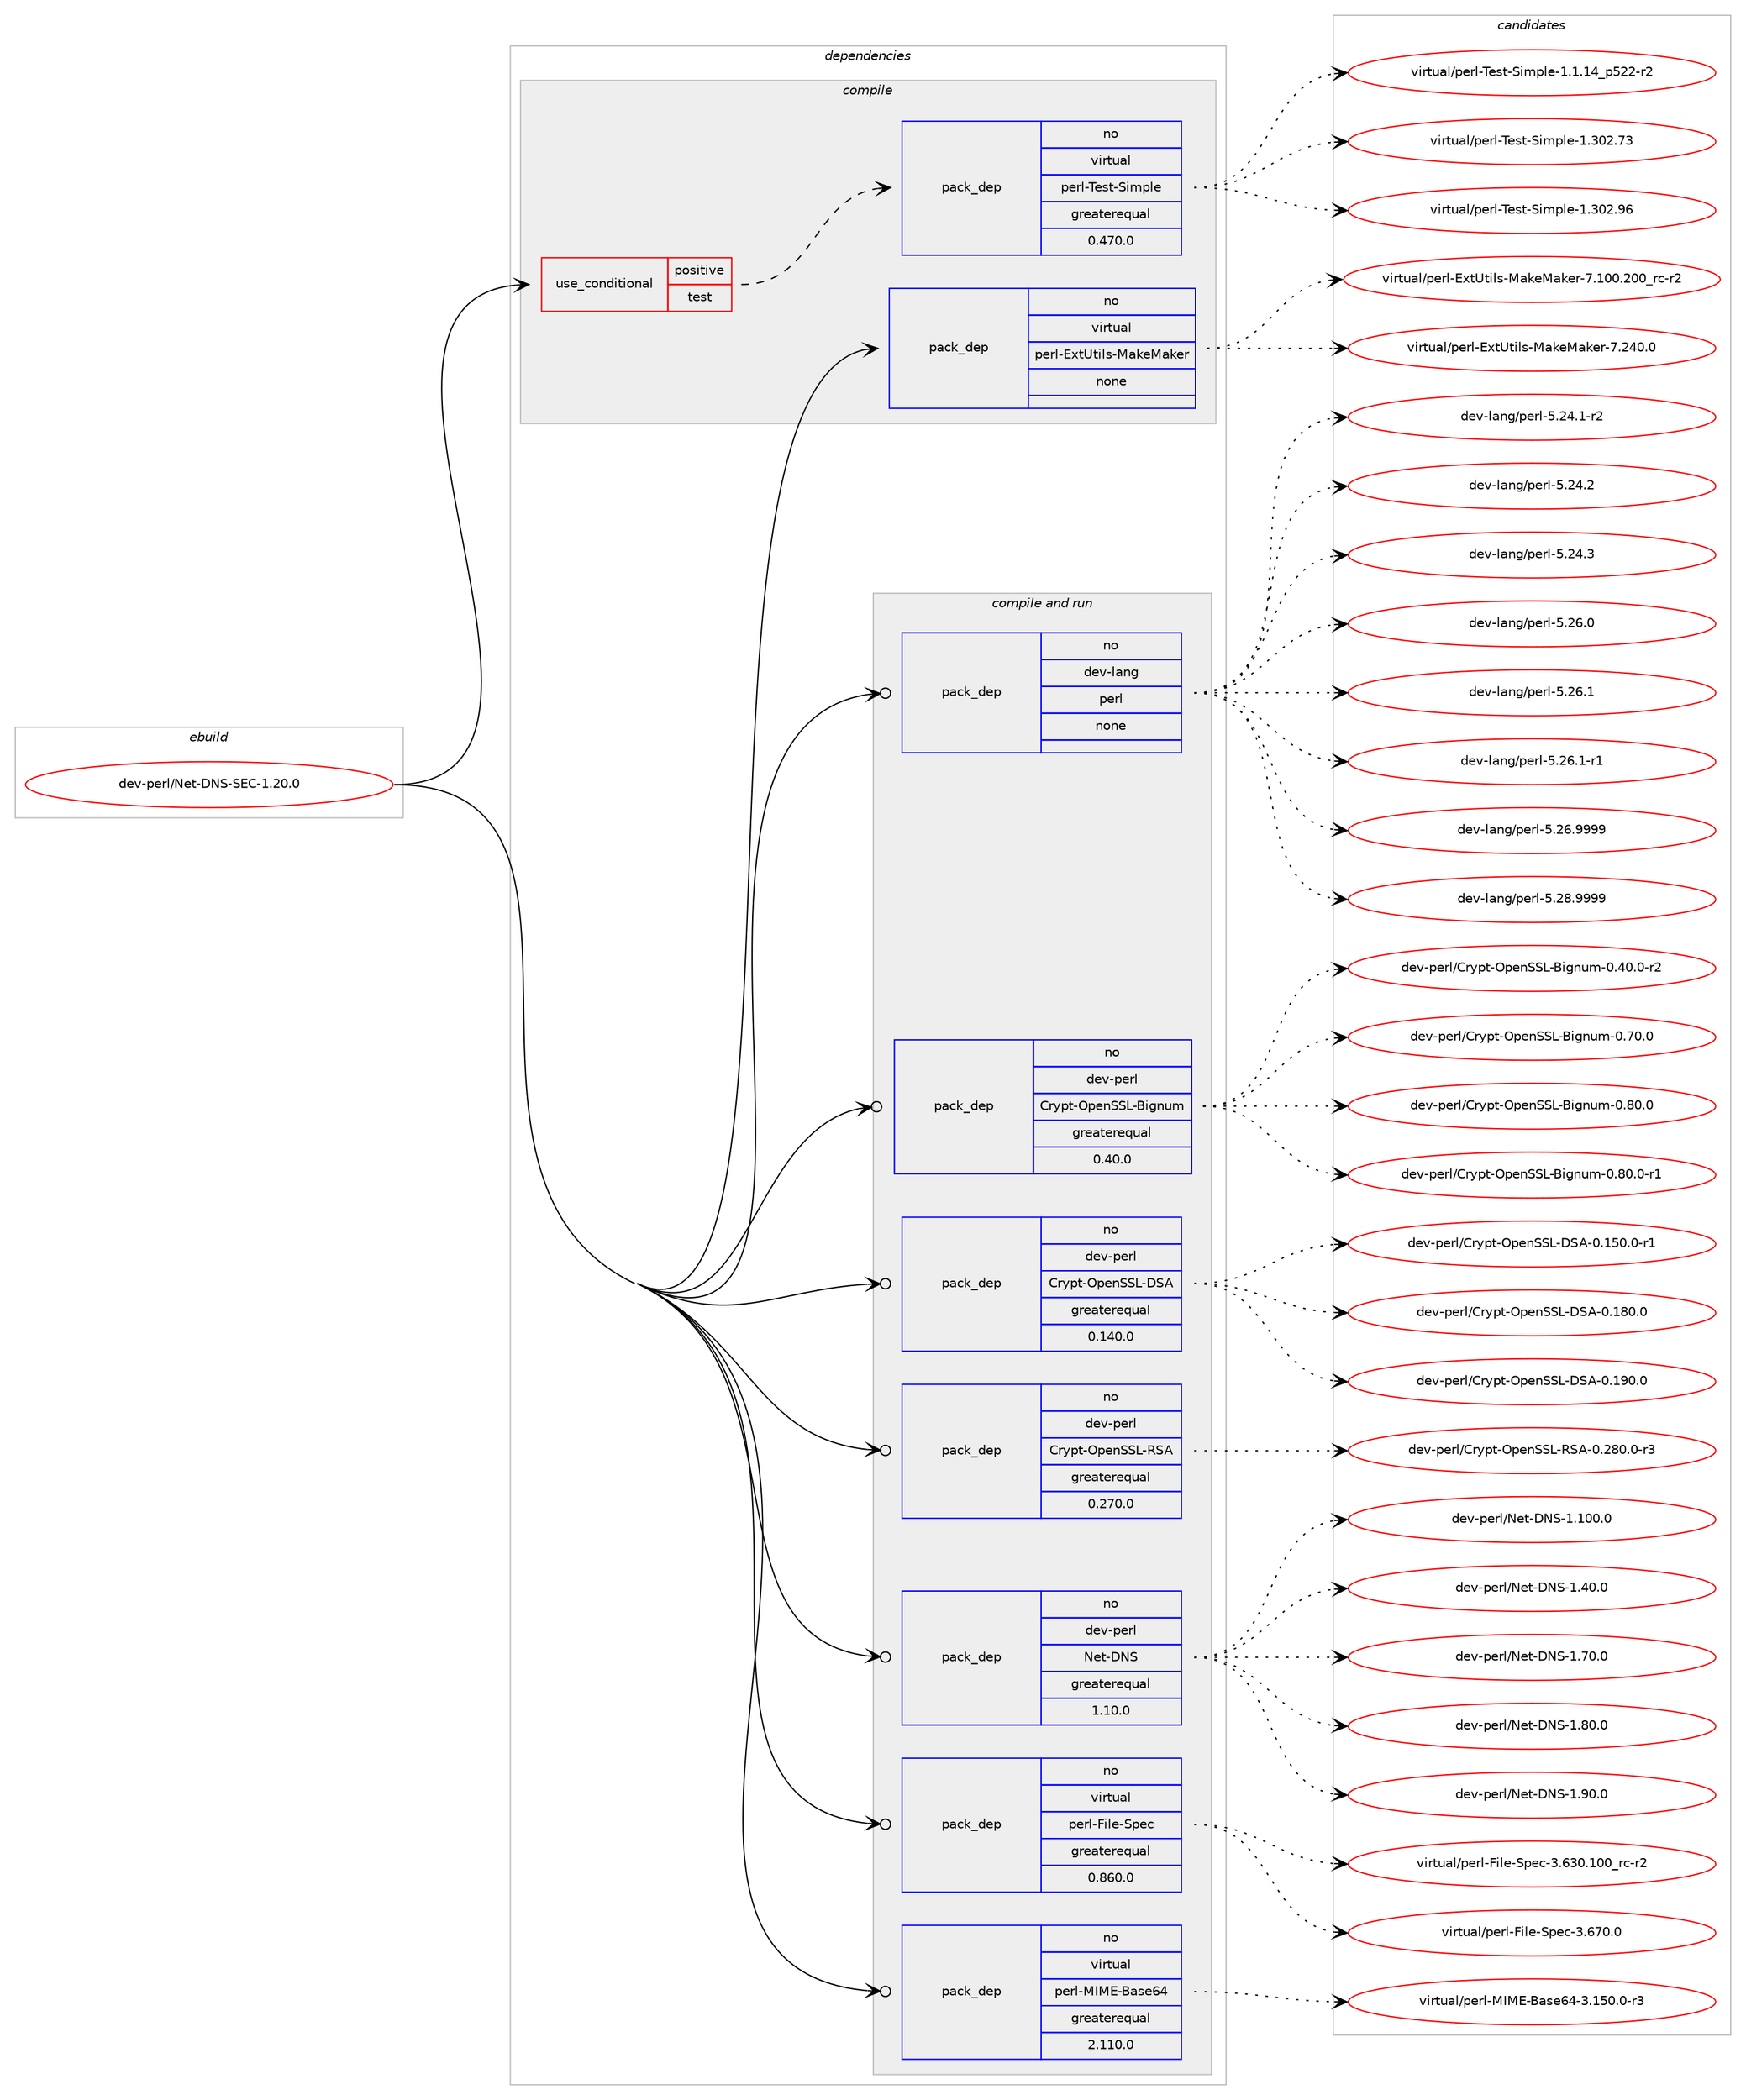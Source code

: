 digraph prolog {

# *************
# Graph options
# *************

newrank=true;
concentrate=true;
compound=true;
graph [rankdir=LR,fontname=Helvetica,fontsize=10,ranksep=1.5];#, ranksep=2.5, nodesep=0.2];
edge  [arrowhead=vee];
node  [fontname=Helvetica,fontsize=10];

# **********
# The ebuild
# **********

subgraph cluster_leftcol {
color=gray;
rank=same;
label=<<i>ebuild</i>>;
id [label="dev-perl/Net-DNS-SEC-1.20.0", color=red, width=4, href="../dev-perl/Net-DNS-SEC-1.20.0.svg"];
}

# ****************
# The dependencies
# ****************

subgraph cluster_midcol {
color=gray;
label=<<i>dependencies</i>>;
subgraph cluster_compile {
fillcolor="#eeeeee";
style=filled;
label=<<i>compile</i>>;
subgraph cond27747 {
dependency136016 [label=<<TABLE BORDER="0" CELLBORDER="1" CELLSPACING="0" CELLPADDING="4"><TR><TD ROWSPAN="3" CELLPADDING="10">use_conditional</TD></TR><TR><TD>positive</TD></TR><TR><TD>test</TD></TR></TABLE>>, shape=none, color=red];
subgraph pack104583 {
dependency136017 [label=<<TABLE BORDER="0" CELLBORDER="1" CELLSPACING="0" CELLPADDING="4" WIDTH="220"><TR><TD ROWSPAN="6" CELLPADDING="30">pack_dep</TD></TR><TR><TD WIDTH="110">no</TD></TR><TR><TD>virtual</TD></TR><TR><TD>perl-Test-Simple</TD></TR><TR><TD>greaterequal</TD></TR><TR><TD>0.470.0</TD></TR></TABLE>>, shape=none, color=blue];
}
dependency136016:e -> dependency136017:w [weight=20,style="dashed",arrowhead="vee"];
}
id:e -> dependency136016:w [weight=20,style="solid",arrowhead="vee"];
subgraph pack104584 {
dependency136018 [label=<<TABLE BORDER="0" CELLBORDER="1" CELLSPACING="0" CELLPADDING="4" WIDTH="220"><TR><TD ROWSPAN="6" CELLPADDING="30">pack_dep</TD></TR><TR><TD WIDTH="110">no</TD></TR><TR><TD>virtual</TD></TR><TR><TD>perl-ExtUtils-MakeMaker</TD></TR><TR><TD>none</TD></TR><TR><TD></TD></TR></TABLE>>, shape=none, color=blue];
}
id:e -> dependency136018:w [weight=20,style="solid",arrowhead="vee"];
}
subgraph cluster_compileandrun {
fillcolor="#eeeeee";
style=filled;
label=<<i>compile and run</i>>;
subgraph pack104585 {
dependency136019 [label=<<TABLE BORDER="0" CELLBORDER="1" CELLSPACING="0" CELLPADDING="4" WIDTH="220"><TR><TD ROWSPAN="6" CELLPADDING="30">pack_dep</TD></TR><TR><TD WIDTH="110">no</TD></TR><TR><TD>dev-lang</TD></TR><TR><TD>perl</TD></TR><TR><TD>none</TD></TR><TR><TD></TD></TR></TABLE>>, shape=none, color=blue];
}
id:e -> dependency136019:w [weight=20,style="solid",arrowhead="odotvee"];
subgraph pack104586 {
dependency136020 [label=<<TABLE BORDER="0" CELLBORDER="1" CELLSPACING="0" CELLPADDING="4" WIDTH="220"><TR><TD ROWSPAN="6" CELLPADDING="30">pack_dep</TD></TR><TR><TD WIDTH="110">no</TD></TR><TR><TD>dev-perl</TD></TR><TR><TD>Crypt-OpenSSL-Bignum</TD></TR><TR><TD>greaterequal</TD></TR><TR><TD>0.40.0</TD></TR></TABLE>>, shape=none, color=blue];
}
id:e -> dependency136020:w [weight=20,style="solid",arrowhead="odotvee"];
subgraph pack104587 {
dependency136021 [label=<<TABLE BORDER="0" CELLBORDER="1" CELLSPACING="0" CELLPADDING="4" WIDTH="220"><TR><TD ROWSPAN="6" CELLPADDING="30">pack_dep</TD></TR><TR><TD WIDTH="110">no</TD></TR><TR><TD>dev-perl</TD></TR><TR><TD>Crypt-OpenSSL-DSA</TD></TR><TR><TD>greaterequal</TD></TR><TR><TD>0.140.0</TD></TR></TABLE>>, shape=none, color=blue];
}
id:e -> dependency136021:w [weight=20,style="solid",arrowhead="odotvee"];
subgraph pack104588 {
dependency136022 [label=<<TABLE BORDER="0" CELLBORDER="1" CELLSPACING="0" CELLPADDING="4" WIDTH="220"><TR><TD ROWSPAN="6" CELLPADDING="30">pack_dep</TD></TR><TR><TD WIDTH="110">no</TD></TR><TR><TD>dev-perl</TD></TR><TR><TD>Crypt-OpenSSL-RSA</TD></TR><TR><TD>greaterequal</TD></TR><TR><TD>0.270.0</TD></TR></TABLE>>, shape=none, color=blue];
}
id:e -> dependency136022:w [weight=20,style="solid",arrowhead="odotvee"];
subgraph pack104589 {
dependency136023 [label=<<TABLE BORDER="0" CELLBORDER="1" CELLSPACING="0" CELLPADDING="4" WIDTH="220"><TR><TD ROWSPAN="6" CELLPADDING="30">pack_dep</TD></TR><TR><TD WIDTH="110">no</TD></TR><TR><TD>dev-perl</TD></TR><TR><TD>Net-DNS</TD></TR><TR><TD>greaterequal</TD></TR><TR><TD>1.10.0</TD></TR></TABLE>>, shape=none, color=blue];
}
id:e -> dependency136023:w [weight=20,style="solid",arrowhead="odotvee"];
subgraph pack104590 {
dependency136024 [label=<<TABLE BORDER="0" CELLBORDER="1" CELLSPACING="0" CELLPADDING="4" WIDTH="220"><TR><TD ROWSPAN="6" CELLPADDING="30">pack_dep</TD></TR><TR><TD WIDTH="110">no</TD></TR><TR><TD>virtual</TD></TR><TR><TD>perl-File-Spec</TD></TR><TR><TD>greaterequal</TD></TR><TR><TD>0.860.0</TD></TR></TABLE>>, shape=none, color=blue];
}
id:e -> dependency136024:w [weight=20,style="solid",arrowhead="odotvee"];
subgraph pack104591 {
dependency136025 [label=<<TABLE BORDER="0" CELLBORDER="1" CELLSPACING="0" CELLPADDING="4" WIDTH="220"><TR><TD ROWSPAN="6" CELLPADDING="30">pack_dep</TD></TR><TR><TD WIDTH="110">no</TD></TR><TR><TD>virtual</TD></TR><TR><TD>perl-MIME-Base64</TD></TR><TR><TD>greaterequal</TD></TR><TR><TD>2.110.0</TD></TR></TABLE>>, shape=none, color=blue];
}
id:e -> dependency136025:w [weight=20,style="solid",arrowhead="odotvee"];
}
subgraph cluster_run {
fillcolor="#eeeeee";
style=filled;
label=<<i>run</i>>;
}
}

# **************
# The candidates
# **************

subgraph cluster_choices {
rank=same;
color=gray;
label=<<i>candidates</i>>;

subgraph choice104583 {
color=black;
nodesep=1;
choice11810511411611797108471121011141084584101115116458310510911210810145494649464952951125350504511450 [label="virtual/perl-Test-Simple-1.1.14_p522-r2", color=red, width=4,href="../virtual/perl-Test-Simple-1.1.14_p522-r2.svg"];
choice118105114116117971084711210111410845841011151164583105109112108101454946514850465551 [label="virtual/perl-Test-Simple-1.302.73", color=red, width=4,href="../virtual/perl-Test-Simple-1.302.73.svg"];
choice118105114116117971084711210111410845841011151164583105109112108101454946514850465754 [label="virtual/perl-Test-Simple-1.302.96", color=red, width=4,href="../virtual/perl-Test-Simple-1.302.96.svg"];
dependency136017:e -> choice11810511411611797108471121011141084584101115116458310510911210810145494649464952951125350504511450:w [style=dotted,weight="100"];
dependency136017:e -> choice118105114116117971084711210111410845841011151164583105109112108101454946514850465551:w [style=dotted,weight="100"];
dependency136017:e -> choice118105114116117971084711210111410845841011151164583105109112108101454946514850465754:w [style=dotted,weight="100"];
}
subgraph choice104584 {
color=black;
nodesep=1;
choice118105114116117971084711210111410845691201168511610510811545779710710177971071011144555464948484650484895114994511450 [label="virtual/perl-ExtUtils-MakeMaker-7.100.200_rc-r2", color=red, width=4,href="../virtual/perl-ExtUtils-MakeMaker-7.100.200_rc-r2.svg"];
choice118105114116117971084711210111410845691201168511610510811545779710710177971071011144555465052484648 [label="virtual/perl-ExtUtils-MakeMaker-7.240.0", color=red, width=4,href="../virtual/perl-ExtUtils-MakeMaker-7.240.0.svg"];
dependency136018:e -> choice118105114116117971084711210111410845691201168511610510811545779710710177971071011144555464948484650484895114994511450:w [style=dotted,weight="100"];
dependency136018:e -> choice118105114116117971084711210111410845691201168511610510811545779710710177971071011144555465052484648:w [style=dotted,weight="100"];
}
subgraph choice104585 {
color=black;
nodesep=1;
choice100101118451089711010347112101114108455346505246494511450 [label="dev-lang/perl-5.24.1-r2", color=red, width=4,href="../dev-lang/perl-5.24.1-r2.svg"];
choice10010111845108971101034711210111410845534650524650 [label="dev-lang/perl-5.24.2", color=red, width=4,href="../dev-lang/perl-5.24.2.svg"];
choice10010111845108971101034711210111410845534650524651 [label="dev-lang/perl-5.24.3", color=red, width=4,href="../dev-lang/perl-5.24.3.svg"];
choice10010111845108971101034711210111410845534650544648 [label="dev-lang/perl-5.26.0", color=red, width=4,href="../dev-lang/perl-5.26.0.svg"];
choice10010111845108971101034711210111410845534650544649 [label="dev-lang/perl-5.26.1", color=red, width=4,href="../dev-lang/perl-5.26.1.svg"];
choice100101118451089711010347112101114108455346505446494511449 [label="dev-lang/perl-5.26.1-r1", color=red, width=4,href="../dev-lang/perl-5.26.1-r1.svg"];
choice10010111845108971101034711210111410845534650544657575757 [label="dev-lang/perl-5.26.9999", color=red, width=4,href="../dev-lang/perl-5.26.9999.svg"];
choice10010111845108971101034711210111410845534650564657575757 [label="dev-lang/perl-5.28.9999", color=red, width=4,href="../dev-lang/perl-5.28.9999.svg"];
dependency136019:e -> choice100101118451089711010347112101114108455346505246494511450:w [style=dotted,weight="100"];
dependency136019:e -> choice10010111845108971101034711210111410845534650524650:w [style=dotted,weight="100"];
dependency136019:e -> choice10010111845108971101034711210111410845534650524651:w [style=dotted,weight="100"];
dependency136019:e -> choice10010111845108971101034711210111410845534650544648:w [style=dotted,weight="100"];
dependency136019:e -> choice10010111845108971101034711210111410845534650544649:w [style=dotted,weight="100"];
dependency136019:e -> choice100101118451089711010347112101114108455346505446494511449:w [style=dotted,weight="100"];
dependency136019:e -> choice10010111845108971101034711210111410845534650544657575757:w [style=dotted,weight="100"];
dependency136019:e -> choice10010111845108971101034711210111410845534650564657575757:w [style=dotted,weight="100"];
}
subgraph choice104586 {
color=black;
nodesep=1;
choice10010111845112101114108476711412111211645791121011108383764566105103110117109454846524846484511450 [label="dev-perl/Crypt-OpenSSL-Bignum-0.40.0-r2", color=red, width=4,href="../dev-perl/Crypt-OpenSSL-Bignum-0.40.0-r2.svg"];
choice1001011184511210111410847671141211121164579112101110838376456610510311011710945484655484648 [label="dev-perl/Crypt-OpenSSL-Bignum-0.70.0", color=red, width=4,href="../dev-perl/Crypt-OpenSSL-Bignum-0.70.0.svg"];
choice1001011184511210111410847671141211121164579112101110838376456610510311011710945484656484648 [label="dev-perl/Crypt-OpenSSL-Bignum-0.80.0", color=red, width=4,href="../dev-perl/Crypt-OpenSSL-Bignum-0.80.0.svg"];
choice10010111845112101114108476711412111211645791121011108383764566105103110117109454846564846484511449 [label="dev-perl/Crypt-OpenSSL-Bignum-0.80.0-r1", color=red, width=4,href="../dev-perl/Crypt-OpenSSL-Bignum-0.80.0-r1.svg"];
dependency136020:e -> choice10010111845112101114108476711412111211645791121011108383764566105103110117109454846524846484511450:w [style=dotted,weight="100"];
dependency136020:e -> choice1001011184511210111410847671141211121164579112101110838376456610510311011710945484655484648:w [style=dotted,weight="100"];
dependency136020:e -> choice1001011184511210111410847671141211121164579112101110838376456610510311011710945484656484648:w [style=dotted,weight="100"];
dependency136020:e -> choice10010111845112101114108476711412111211645791121011108383764566105103110117109454846564846484511449:w [style=dotted,weight="100"];
}
subgraph choice104587 {
color=black;
nodesep=1;
choice10010111845112101114108476711412111211645791121011108383764568836545484649534846484511449 [label="dev-perl/Crypt-OpenSSL-DSA-0.150.0-r1", color=red, width=4,href="../dev-perl/Crypt-OpenSSL-DSA-0.150.0-r1.svg"];
choice1001011184511210111410847671141211121164579112101110838376456883654548464956484648 [label="dev-perl/Crypt-OpenSSL-DSA-0.180.0", color=red, width=4,href="../dev-perl/Crypt-OpenSSL-DSA-0.180.0.svg"];
choice1001011184511210111410847671141211121164579112101110838376456883654548464957484648 [label="dev-perl/Crypt-OpenSSL-DSA-0.190.0", color=red, width=4,href="../dev-perl/Crypt-OpenSSL-DSA-0.190.0.svg"];
dependency136021:e -> choice10010111845112101114108476711412111211645791121011108383764568836545484649534846484511449:w [style=dotted,weight="100"];
dependency136021:e -> choice1001011184511210111410847671141211121164579112101110838376456883654548464956484648:w [style=dotted,weight="100"];
dependency136021:e -> choice1001011184511210111410847671141211121164579112101110838376456883654548464957484648:w [style=dotted,weight="100"];
}
subgraph choice104588 {
color=black;
nodesep=1;
choice10010111845112101114108476711412111211645791121011108383764582836545484650564846484511451 [label="dev-perl/Crypt-OpenSSL-RSA-0.280.0-r3", color=red, width=4,href="../dev-perl/Crypt-OpenSSL-RSA-0.280.0-r3.svg"];
dependency136022:e -> choice10010111845112101114108476711412111211645791121011108383764582836545484650564846484511451:w [style=dotted,weight="100"];
}
subgraph choice104589 {
color=black;
nodesep=1;
choice100101118451121011141084778101116456878834549464948484648 [label="dev-perl/Net-DNS-1.100.0", color=red, width=4,href="../dev-perl/Net-DNS-1.100.0.svg"];
choice1001011184511210111410847781011164568788345494652484648 [label="dev-perl/Net-DNS-1.40.0", color=red, width=4,href="../dev-perl/Net-DNS-1.40.0.svg"];
choice1001011184511210111410847781011164568788345494655484648 [label="dev-perl/Net-DNS-1.70.0", color=red, width=4,href="../dev-perl/Net-DNS-1.70.0.svg"];
choice1001011184511210111410847781011164568788345494656484648 [label="dev-perl/Net-DNS-1.80.0", color=red, width=4,href="../dev-perl/Net-DNS-1.80.0.svg"];
choice1001011184511210111410847781011164568788345494657484648 [label="dev-perl/Net-DNS-1.90.0", color=red, width=4,href="../dev-perl/Net-DNS-1.90.0.svg"];
dependency136023:e -> choice100101118451121011141084778101116456878834549464948484648:w [style=dotted,weight="100"];
dependency136023:e -> choice1001011184511210111410847781011164568788345494652484648:w [style=dotted,weight="100"];
dependency136023:e -> choice1001011184511210111410847781011164568788345494655484648:w [style=dotted,weight="100"];
dependency136023:e -> choice1001011184511210111410847781011164568788345494656484648:w [style=dotted,weight="100"];
dependency136023:e -> choice1001011184511210111410847781011164568788345494657484648:w [style=dotted,weight="100"];
}
subgraph choice104590 {
color=black;
nodesep=1;
choice118105114116117971084711210111410845701051081014583112101994551465451484649484895114994511450 [label="virtual/perl-File-Spec-3.630.100_rc-r2", color=red, width=4,href="../virtual/perl-File-Spec-3.630.100_rc-r2.svg"];
choice118105114116117971084711210111410845701051081014583112101994551465455484648 [label="virtual/perl-File-Spec-3.670.0", color=red, width=4,href="../virtual/perl-File-Spec-3.670.0.svg"];
dependency136024:e -> choice118105114116117971084711210111410845701051081014583112101994551465451484649484895114994511450:w [style=dotted,weight="100"];
dependency136024:e -> choice118105114116117971084711210111410845701051081014583112101994551465455484648:w [style=dotted,weight="100"];
}
subgraph choice104591 {
color=black;
nodesep=1;
choice11810511411611797108471121011141084577737769456697115101545245514649534846484511451 [label="virtual/perl-MIME-Base64-3.150.0-r3", color=red, width=4,href="../virtual/perl-MIME-Base64-3.150.0-r3.svg"];
dependency136025:e -> choice11810511411611797108471121011141084577737769456697115101545245514649534846484511451:w [style=dotted,weight="100"];
}
}

}
